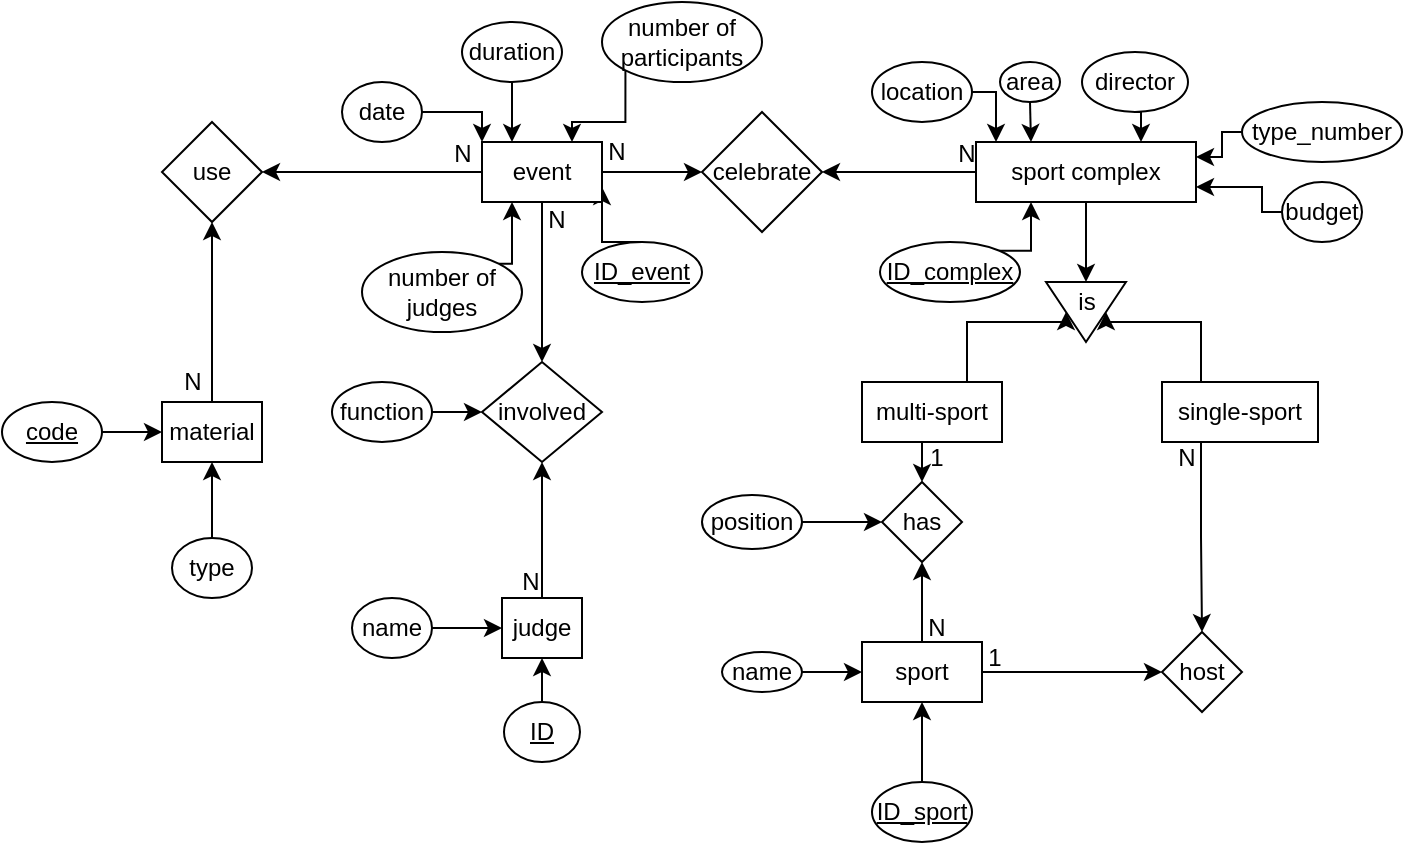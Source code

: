 <mxfile version="20.6.0" type="google"><diagram id="AqusC3welLZg4Q5tl3O2" name="Página-1"><mxGraphModel grid="1" page="1" gridSize="10" guides="1" tooltips="1" connect="1" arrows="1" fold="1" pageScale="1" pageWidth="827" pageHeight="1169" math="0" shadow="0"><root><mxCell id="0"/><mxCell id="1" parent="0"/><mxCell id="d2BZDbzwJvHJlG6_CpYK-12" style="edgeStyle=orthogonalEdgeStyle;rounded=0;orthogonalLoop=1;jettySize=auto;html=1;exitX=0.5;exitY=1;exitDx=0;exitDy=0;entryX=0;entryY=0.5;entryDx=0;entryDy=0;" edge="1" parent="1" source="d2BZDbzwJvHJlG6_CpYK-2" target="d2BZDbzwJvHJlG6_CpYK-3"><mxGeometry relative="1" as="geometry"/></mxCell><mxCell id="d2BZDbzwJvHJlG6_CpYK-2" value="sport complex" style="rounded=0;whiteSpace=wrap;html=1;" vertex="1" parent="1"><mxGeometry x="427" y="130" width="110" height="30" as="geometry"/></mxCell><mxCell id="d2BZDbzwJvHJlG6_CpYK-3" value="" style="triangle;whiteSpace=wrap;html=1;rotation=90;" vertex="1" parent="1"><mxGeometry x="467" y="195" width="30" height="40" as="geometry"/></mxCell><mxCell id="d2BZDbzwJvHJlG6_CpYK-9" style="edgeStyle=orthogonalEdgeStyle;rounded=0;orthogonalLoop=1;jettySize=auto;html=1;exitX=0.75;exitY=0;exitDx=0;exitDy=0;entryX=0.5;entryY=1;entryDx=0;entryDy=0;" edge="1" parent="1" source="d2BZDbzwJvHJlG6_CpYK-4" target="d2BZDbzwJvHJlG6_CpYK-3"><mxGeometry relative="1" as="geometry"><Array as="points"><mxPoint x="423" y="220"/><mxPoint x="472" y="220"/></Array></mxGeometry></mxCell><mxCell id="d2BZDbzwJvHJlG6_CpYK-14" style="edgeStyle=orthogonalEdgeStyle;rounded=0;orthogonalLoop=1;jettySize=auto;html=1;exitX=0.5;exitY=1;exitDx=0;exitDy=0;entryX=0.5;entryY=0;entryDx=0;entryDy=0;" edge="1" parent="1" source="d2BZDbzwJvHJlG6_CpYK-4" target="d2BZDbzwJvHJlG6_CpYK-13"><mxGeometry relative="1" as="geometry"/></mxCell><mxCell id="d2BZDbzwJvHJlG6_CpYK-4" value="multi-sport" style="rounded=0;whiteSpace=wrap;html=1;" vertex="1" parent="1"><mxGeometry x="370" y="250" width="70" height="30" as="geometry"/></mxCell><mxCell id="d2BZDbzwJvHJlG6_CpYK-10" style="edgeStyle=orthogonalEdgeStyle;rounded=0;orthogonalLoop=1;jettySize=auto;html=1;exitX=0.25;exitY=0;exitDx=0;exitDy=0;entryX=0.5;entryY=0;entryDx=0;entryDy=0;" edge="1" parent="1" source="d2BZDbzwJvHJlG6_CpYK-5" target="d2BZDbzwJvHJlG6_CpYK-3"><mxGeometry relative="1" as="geometry"><Array as="points"><mxPoint x="540" y="220"/><mxPoint x="492" y="220"/></Array></mxGeometry></mxCell><mxCell id="d2BZDbzwJvHJlG6_CpYK-87" style="edgeStyle=orthogonalEdgeStyle;rounded=0;orthogonalLoop=1;jettySize=auto;html=1;exitX=0.25;exitY=1;exitDx=0;exitDy=0;entryX=0.5;entryY=0;entryDx=0;entryDy=0;" edge="1" parent="1" source="d2BZDbzwJvHJlG6_CpYK-5" target="d2BZDbzwJvHJlG6_CpYK-85"><mxGeometry relative="1" as="geometry"/></mxCell><mxCell id="d2BZDbzwJvHJlG6_CpYK-5" value="single-sport" style="rounded=0;whiteSpace=wrap;html=1;" vertex="1" parent="1"><mxGeometry x="520" y="250" width="78" height="30" as="geometry"/></mxCell><mxCell id="d2BZDbzwJvHJlG6_CpYK-6" value="is" style="text;html=1;align=center;verticalAlign=middle;resizable=0;points=[];autosize=1;strokeColor=none;fillColor=none;" vertex="1" parent="1"><mxGeometry x="467" y="195" width="30" height="30" as="geometry"/></mxCell><mxCell id="d2BZDbzwJvHJlG6_CpYK-16" style="edgeStyle=orthogonalEdgeStyle;rounded=0;orthogonalLoop=1;jettySize=auto;html=1;exitX=0.5;exitY=0;exitDx=0;exitDy=0;entryX=0.5;entryY=1;entryDx=0;entryDy=0;" edge="1" parent="1" source="d2BZDbzwJvHJlG6_CpYK-15" target="d2BZDbzwJvHJlG6_CpYK-13"><mxGeometry relative="1" as="geometry"/></mxCell><mxCell id="d2BZDbzwJvHJlG6_CpYK-13" value="has" style="rhombus;whiteSpace=wrap;html=1;" vertex="1" parent="1"><mxGeometry x="380" y="300" width="40" height="40" as="geometry"/></mxCell><mxCell id="d2BZDbzwJvHJlG6_CpYK-86" style="edgeStyle=orthogonalEdgeStyle;rounded=0;orthogonalLoop=1;jettySize=auto;html=1;exitX=1;exitY=0.5;exitDx=0;exitDy=0;entryX=0;entryY=0.5;entryDx=0;entryDy=0;" edge="1" parent="1" source="d2BZDbzwJvHJlG6_CpYK-15" target="d2BZDbzwJvHJlG6_CpYK-85"><mxGeometry relative="1" as="geometry"/></mxCell><mxCell id="d2BZDbzwJvHJlG6_CpYK-95" style="edgeStyle=orthogonalEdgeStyle;rounded=0;orthogonalLoop=1;jettySize=auto;html=1;entryX=0.5;entryY=1;entryDx=0;entryDy=0;" edge="1" parent="1" source="d2BZDbzwJvHJlG6_CpYK-94" target="d2BZDbzwJvHJlG6_CpYK-15"><mxGeometry relative="1" as="geometry"/></mxCell><mxCell id="d2BZDbzwJvHJlG6_CpYK-15" value="sport" style="whiteSpace=wrap;html=1;" vertex="1" parent="1"><mxGeometry x="370" y="380" width="60" height="30" as="geometry"/></mxCell><mxCell id="d2BZDbzwJvHJlG6_CpYK-17" value="1" style="text;html=1;align=center;verticalAlign=middle;resizable=0;points=[];autosize=1;strokeColor=none;fillColor=none;" vertex="1" parent="1"><mxGeometry x="392" y="273" width="30" height="30" as="geometry"/></mxCell><mxCell id="d2BZDbzwJvHJlG6_CpYK-18" value="N" style="text;html=1;align=center;verticalAlign=middle;resizable=0;points=[];autosize=1;strokeColor=none;fillColor=none;" vertex="1" parent="1"><mxGeometry x="392" y="358" width="30" height="30" as="geometry"/></mxCell><mxCell id="d2BZDbzwJvHJlG6_CpYK-20" style="edgeStyle=orthogonalEdgeStyle;rounded=0;orthogonalLoop=1;jettySize=auto;html=1;exitX=1;exitY=0.5;exitDx=0;exitDy=0;entryX=0;entryY=0.5;entryDx=0;entryDy=0;" edge="1" parent="1" source="d2BZDbzwJvHJlG6_CpYK-19" target="d2BZDbzwJvHJlG6_CpYK-13"><mxGeometry relative="1" as="geometry"><mxPoint x="341" y="398.5" as="sourcePoint"/><mxPoint x="370" y="399" as="targetPoint"/></mxGeometry></mxCell><mxCell id="d2BZDbzwJvHJlG6_CpYK-19" value="position" style="ellipse;whiteSpace=wrap;html=1;" vertex="1" parent="1"><mxGeometry x="290" y="306.5" width="50" height="27" as="geometry"/></mxCell><mxCell id="d2BZDbzwJvHJlG6_CpYK-22" style="edgeStyle=orthogonalEdgeStyle;rounded=0;orthogonalLoop=1;jettySize=auto;html=1;exitX=1;exitY=0.5;exitDx=0;exitDy=0;entryX=0.091;entryY=0;entryDx=0;entryDy=0;entryPerimeter=0;" edge="1" parent="1" source="d2BZDbzwJvHJlG6_CpYK-21" target="d2BZDbzwJvHJlG6_CpYK-2"><mxGeometry relative="1" as="geometry"/></mxCell><mxCell id="d2BZDbzwJvHJlG6_CpYK-21" value="location" style="ellipse;whiteSpace=wrap;html=1;" vertex="1" parent="1"><mxGeometry x="375" y="90" width="50" height="30" as="geometry"/></mxCell><mxCell id="d2BZDbzwJvHJlG6_CpYK-24" style="edgeStyle=orthogonalEdgeStyle;rounded=0;orthogonalLoop=1;jettySize=auto;html=1;exitX=0.5;exitY=1;exitDx=0;exitDy=0;entryX=0.25;entryY=0;entryDx=0;entryDy=0;" edge="1" parent="1" source="d2BZDbzwJvHJlG6_CpYK-23" target="d2BZDbzwJvHJlG6_CpYK-2"><mxGeometry relative="1" as="geometry"/></mxCell><mxCell id="d2BZDbzwJvHJlG6_CpYK-23" value="area" style="ellipse;whiteSpace=wrap;html=1;" vertex="1" parent="1"><mxGeometry x="439" y="90" width="30" height="20" as="geometry"/></mxCell><mxCell id="d2BZDbzwJvHJlG6_CpYK-26" style="edgeStyle=orthogonalEdgeStyle;rounded=0;orthogonalLoop=1;jettySize=auto;html=1;exitX=0.5;exitY=1;exitDx=0;exitDy=0;entryX=0.75;entryY=0;entryDx=0;entryDy=0;" edge="1" parent="1" source="d2BZDbzwJvHJlG6_CpYK-25" target="d2BZDbzwJvHJlG6_CpYK-2"><mxGeometry relative="1" as="geometry"/></mxCell><mxCell id="d2BZDbzwJvHJlG6_CpYK-25" value="director" style="ellipse;whiteSpace=wrap;html=1;" vertex="1" parent="1"><mxGeometry x="480" y="85" width="53" height="30" as="geometry"/></mxCell><mxCell id="d2BZDbzwJvHJlG6_CpYK-32" style="edgeStyle=orthogonalEdgeStyle;rounded=0;orthogonalLoop=1;jettySize=auto;html=1;exitX=0;exitY=0.5;exitDx=0;exitDy=0;entryX=1;entryY=0.75;entryDx=0;entryDy=0;" edge="1" parent="1" source="d2BZDbzwJvHJlG6_CpYK-27" target="d2BZDbzwJvHJlG6_CpYK-2"><mxGeometry relative="1" as="geometry"><Array as="points"><mxPoint x="570" y="165"/><mxPoint x="570" y="153"/></Array></mxGeometry></mxCell><mxCell id="d2BZDbzwJvHJlG6_CpYK-27" value="budget" style="ellipse;whiteSpace=wrap;html=1;" vertex="1" parent="1"><mxGeometry x="580" y="150" width="40" height="30" as="geometry"/></mxCell><mxCell id="d2BZDbzwJvHJlG6_CpYK-33" style="edgeStyle=orthogonalEdgeStyle;rounded=0;orthogonalLoop=1;jettySize=auto;html=1;exitX=0;exitY=0.5;exitDx=0;exitDy=0;entryX=1;entryY=0.25;entryDx=0;entryDy=0;" edge="1" parent="1" source="d2BZDbzwJvHJlG6_CpYK-28" target="d2BZDbzwJvHJlG6_CpYK-2"><mxGeometry relative="1" as="geometry"><Array as="points"><mxPoint x="550" y="138"/></Array></mxGeometry></mxCell><mxCell id="d2BZDbzwJvHJlG6_CpYK-28" value="type_number" style="ellipse;whiteSpace=wrap;html=1;" vertex="1" parent="1"><mxGeometry x="560" y="110" width="80" height="30" as="geometry"/></mxCell><mxCell id="d2BZDbzwJvHJlG6_CpYK-35" style="edgeStyle=orthogonalEdgeStyle;rounded=0;orthogonalLoop=1;jettySize=auto;html=1;exitX=0;exitY=0.5;exitDx=0;exitDy=0;entryX=1;entryY=0.5;entryDx=0;entryDy=0;" edge="1" parent="1" source="d2BZDbzwJvHJlG6_CpYK-2" target="d2BZDbzwJvHJlG6_CpYK-34"><mxGeometry relative="1" as="geometry"/></mxCell><mxCell id="d2BZDbzwJvHJlG6_CpYK-37" style="edgeStyle=orthogonalEdgeStyle;rounded=0;orthogonalLoop=1;jettySize=auto;html=1;exitX=1;exitY=0.5;exitDx=0;exitDy=0;entryX=0;entryY=0.5;entryDx=0;entryDy=0;" edge="1" parent="1" source="d2BZDbzwJvHJlG6_CpYK-36" target="d2BZDbzwJvHJlG6_CpYK-34"><mxGeometry relative="1" as="geometry"/></mxCell><mxCell id="d2BZDbzwJvHJlG6_CpYK-34" value="celebrate" style="rhombus;whiteSpace=wrap;html=1;" vertex="1" parent="1"><mxGeometry x="290" y="115" width="60" height="60" as="geometry"/></mxCell><mxCell id="d2BZDbzwJvHJlG6_CpYK-39" style="edgeStyle=orthogonalEdgeStyle;rounded=0;orthogonalLoop=1;jettySize=auto;html=1;exitX=1;exitY=0.5;exitDx=0;exitDy=0;entryX=0;entryY=0;entryDx=0;entryDy=0;" edge="1" parent="1" source="d2BZDbzwJvHJlG6_CpYK-38" target="d2BZDbzwJvHJlG6_CpYK-36"><mxGeometry relative="1" as="geometry"/></mxCell><mxCell id="d2BZDbzwJvHJlG6_CpYK-50" style="edgeStyle=orthogonalEdgeStyle;rounded=0;orthogonalLoop=1;jettySize=auto;html=1;exitX=0.5;exitY=1;exitDx=0;exitDy=0;entryX=0.5;entryY=0;entryDx=0;entryDy=0;" edge="1" parent="1" source="d2BZDbzwJvHJlG6_CpYK-36" target="d2BZDbzwJvHJlG6_CpYK-49"><mxGeometry relative="1" as="geometry"/></mxCell><mxCell id="d2BZDbzwJvHJlG6_CpYK-97" style="edgeStyle=orthogonalEdgeStyle;rounded=0;orthogonalLoop=1;jettySize=auto;html=1;exitX=0.5;exitY=0;exitDx=0;exitDy=0;entryX=1;entryY=0.75;entryDx=0;entryDy=0;" edge="1" parent="1" source="d2BZDbzwJvHJlG6_CpYK-96" target="d2BZDbzwJvHJlG6_CpYK-36"><mxGeometry relative="1" as="geometry"/></mxCell><mxCell id="d2BZDbzwJvHJlG6_CpYK-36" value="event" style="whiteSpace=wrap;html=1;" vertex="1" parent="1"><mxGeometry x="180" y="130" width="60" height="30" as="geometry"/></mxCell><mxCell id="d2BZDbzwJvHJlG6_CpYK-38" value="date" style="ellipse;whiteSpace=wrap;html=1;" vertex="1" parent="1"><mxGeometry x="110" y="100" width="40" height="30" as="geometry"/></mxCell><mxCell id="d2BZDbzwJvHJlG6_CpYK-41" style="edgeStyle=orthogonalEdgeStyle;rounded=0;orthogonalLoop=1;jettySize=auto;html=1;exitX=0.5;exitY=1;exitDx=0;exitDy=0;entryX=0.25;entryY=0;entryDx=0;entryDy=0;" edge="1" parent="1" source="d2BZDbzwJvHJlG6_CpYK-40" target="d2BZDbzwJvHJlG6_CpYK-36"><mxGeometry relative="1" as="geometry"/></mxCell><mxCell id="d2BZDbzwJvHJlG6_CpYK-40" value="duration" style="ellipse;whiteSpace=wrap;html=1;" vertex="1" parent="1"><mxGeometry x="170" y="70" width="50" height="30" as="geometry"/></mxCell><mxCell id="d2BZDbzwJvHJlG6_CpYK-45" style="edgeStyle=orthogonalEdgeStyle;rounded=0;orthogonalLoop=1;jettySize=auto;html=1;exitX=0;exitY=1;exitDx=0;exitDy=0;entryX=0.75;entryY=0;entryDx=0;entryDy=0;" edge="1" parent="1" source="d2BZDbzwJvHJlG6_CpYK-42" target="d2BZDbzwJvHJlG6_CpYK-36"><mxGeometry relative="1" as="geometry"/></mxCell><mxCell id="d2BZDbzwJvHJlG6_CpYK-42" value="number of participants" style="ellipse;whiteSpace=wrap;html=1;" vertex="1" parent="1"><mxGeometry x="240" y="60" width="80" height="40" as="geometry"/></mxCell><mxCell id="d2BZDbzwJvHJlG6_CpYK-47" style="edgeStyle=orthogonalEdgeStyle;rounded=0;orthogonalLoop=1;jettySize=auto;html=1;exitX=1;exitY=0;exitDx=0;exitDy=0;entryX=0.25;entryY=1;entryDx=0;entryDy=0;" edge="1" parent="1" source="d2BZDbzwJvHJlG6_CpYK-46" target="d2BZDbzwJvHJlG6_CpYK-36"><mxGeometry relative="1" as="geometry"/></mxCell><mxCell id="d2BZDbzwJvHJlG6_CpYK-46" value="number of judges" style="ellipse;whiteSpace=wrap;html=1;" vertex="1" parent="1"><mxGeometry x="120" y="185" width="80" height="40" as="geometry"/></mxCell><mxCell id="d2BZDbzwJvHJlG6_CpYK-52" style="edgeStyle=orthogonalEdgeStyle;rounded=0;orthogonalLoop=1;jettySize=auto;html=1;exitX=0.5;exitY=0;exitDx=0;exitDy=0;entryX=0.5;entryY=1;entryDx=0;entryDy=0;" edge="1" parent="1" source="d2BZDbzwJvHJlG6_CpYK-51" target="d2BZDbzwJvHJlG6_CpYK-49"><mxGeometry relative="1" as="geometry"/></mxCell><mxCell id="d2BZDbzwJvHJlG6_CpYK-49" value="involved" style="rhombus;whiteSpace=wrap;html=1;" vertex="1" parent="1"><mxGeometry x="180" y="240" width="60" height="50" as="geometry"/></mxCell><mxCell id="d2BZDbzwJvHJlG6_CpYK-51" value="judge" style="rounded=0;whiteSpace=wrap;html=1;" vertex="1" parent="1"><mxGeometry x="190" y="358" width="40" height="30" as="geometry"/></mxCell><mxCell id="d2BZDbzwJvHJlG6_CpYK-53" value="N" style="text;html=1;align=center;verticalAlign=middle;resizable=0;points=[];autosize=1;strokeColor=none;fillColor=none;" vertex="1" parent="1"><mxGeometry x="189" y="334.5" width="30" height="30" as="geometry"/></mxCell><mxCell id="d2BZDbzwJvHJlG6_CpYK-54" value="N" style="text;html=1;align=center;verticalAlign=middle;resizable=0;points=[];autosize=1;strokeColor=none;fillColor=none;" vertex="1" parent="1"><mxGeometry x="202" y="154" width="30" height="30" as="geometry"/></mxCell><mxCell id="d2BZDbzwJvHJlG6_CpYK-55" value="N" style="text;html=1;align=center;verticalAlign=middle;resizable=0;points=[];autosize=1;strokeColor=none;fillColor=none;" vertex="1" parent="1"><mxGeometry x="232" y="120" width="30" height="30" as="geometry"/></mxCell><mxCell id="d2BZDbzwJvHJlG6_CpYK-56" value="N" style="text;html=1;align=center;verticalAlign=middle;resizable=0;points=[];autosize=1;strokeColor=none;fillColor=none;" vertex="1" parent="1"><mxGeometry x="407" y="121" width="30" height="30" as="geometry"/></mxCell><mxCell id="d2BZDbzwJvHJlG6_CpYK-68" style="edgeStyle=orthogonalEdgeStyle;rounded=0;orthogonalLoop=1;jettySize=auto;html=1;exitX=1;exitY=0.5;exitDx=0;exitDy=0;entryX=0;entryY=0.5;entryDx=0;entryDy=0;" edge="1" parent="1" source="d2BZDbzwJvHJlG6_CpYK-67" target="d2BZDbzwJvHJlG6_CpYK-49"><mxGeometry relative="1" as="geometry"/></mxCell><mxCell id="d2BZDbzwJvHJlG6_CpYK-67" value="function" style="ellipse;whiteSpace=wrap;html=1;" vertex="1" parent="1"><mxGeometry x="105" y="250" width="50" height="30" as="geometry"/></mxCell><mxCell id="d2BZDbzwJvHJlG6_CpYK-72" style="edgeStyle=orthogonalEdgeStyle;rounded=0;orthogonalLoop=1;jettySize=auto;html=1;exitX=0;exitY=0.5;exitDx=0;exitDy=0;entryX=1;entryY=0.5;entryDx=0;entryDy=0;" edge="1" parent="1" source="d2BZDbzwJvHJlG6_CpYK-36" target="d2BZDbzwJvHJlG6_CpYK-69"><mxGeometry relative="1" as="geometry"/></mxCell><mxCell id="d2BZDbzwJvHJlG6_CpYK-74" style="edgeStyle=orthogonalEdgeStyle;rounded=0;orthogonalLoop=1;jettySize=auto;html=1;exitX=0.5;exitY=0;exitDx=0;exitDy=0;entryX=0.5;entryY=1;entryDx=0;entryDy=0;" edge="1" parent="1" source="d2BZDbzwJvHJlG6_CpYK-73" target="d2BZDbzwJvHJlG6_CpYK-69"><mxGeometry relative="1" as="geometry"/></mxCell><mxCell id="d2BZDbzwJvHJlG6_CpYK-69" value="use" style="rhombus;whiteSpace=wrap;html=1;" vertex="1" parent="1"><mxGeometry x="20" y="120" width="50" height="50" as="geometry"/></mxCell><mxCell id="d2BZDbzwJvHJlG6_CpYK-73" value="material" style="rounded=0;whiteSpace=wrap;html=1;" vertex="1" parent="1"><mxGeometry x="20" y="260" width="50" height="30" as="geometry"/></mxCell><mxCell id="d2BZDbzwJvHJlG6_CpYK-76" style="edgeStyle=orthogonalEdgeStyle;rounded=0;orthogonalLoop=1;jettySize=auto;html=1;exitX=1;exitY=0.5;exitDx=0;exitDy=0;entryX=0;entryY=0.5;entryDx=0;entryDy=0;" edge="1" parent="1" source="d2BZDbzwJvHJlG6_CpYK-75" target="d2BZDbzwJvHJlG6_CpYK-73"><mxGeometry relative="1" as="geometry"/></mxCell><mxCell id="d2BZDbzwJvHJlG6_CpYK-75" value="&lt;u&gt;code&lt;/u&gt;" style="ellipse;whiteSpace=wrap;html=1;" vertex="1" parent="1"><mxGeometry x="-60" y="260" width="50" height="30" as="geometry"/></mxCell><mxCell id="d2BZDbzwJvHJlG6_CpYK-78" style="edgeStyle=orthogonalEdgeStyle;rounded=0;orthogonalLoop=1;jettySize=auto;html=1;exitX=0.5;exitY=0;exitDx=0;exitDy=0;entryX=0.5;entryY=1;entryDx=0;entryDy=0;" edge="1" parent="1" source="d2BZDbzwJvHJlG6_CpYK-77" target="d2BZDbzwJvHJlG6_CpYK-73"><mxGeometry relative="1" as="geometry"/></mxCell><mxCell id="d2BZDbzwJvHJlG6_CpYK-77" value="type" style="ellipse;whiteSpace=wrap;html=1;" vertex="1" parent="1"><mxGeometry x="25" y="328" width="40" height="30" as="geometry"/></mxCell><mxCell id="d2BZDbzwJvHJlG6_CpYK-80" style="edgeStyle=orthogonalEdgeStyle;rounded=0;orthogonalLoop=1;jettySize=auto;html=1;exitX=1;exitY=0.5;exitDx=0;exitDy=0;entryX=0;entryY=0.5;entryDx=0;entryDy=0;" edge="1" parent="1" source="d2BZDbzwJvHJlG6_CpYK-79" target="d2BZDbzwJvHJlG6_CpYK-51"><mxGeometry relative="1" as="geometry"/></mxCell><mxCell id="d2BZDbzwJvHJlG6_CpYK-79" value="name" style="ellipse;whiteSpace=wrap;html=1;" vertex="1" parent="1"><mxGeometry x="115" y="358" width="40" height="30" as="geometry"/></mxCell><mxCell id="d2BZDbzwJvHJlG6_CpYK-82" style="edgeStyle=orthogonalEdgeStyle;rounded=0;orthogonalLoop=1;jettySize=auto;html=1;exitX=0.5;exitY=0;exitDx=0;exitDy=0;entryX=0.5;entryY=1;entryDx=0;entryDy=0;" edge="1" parent="1" source="d2BZDbzwJvHJlG6_CpYK-81" target="d2BZDbzwJvHJlG6_CpYK-51"><mxGeometry relative="1" as="geometry"/></mxCell><mxCell id="d2BZDbzwJvHJlG6_CpYK-81" value="&lt;u&gt;ID&lt;/u&gt;" style="ellipse;whiteSpace=wrap;html=1;" vertex="1" parent="1"><mxGeometry x="191" y="410" width="38" height="30" as="geometry"/></mxCell><mxCell id="d2BZDbzwJvHJlG6_CpYK-83" value="N" style="text;html=1;align=center;verticalAlign=middle;resizable=0;points=[];autosize=1;strokeColor=none;fillColor=none;" vertex="1" parent="1"><mxGeometry x="155" y="121" width="30" height="30" as="geometry"/></mxCell><mxCell id="d2BZDbzwJvHJlG6_CpYK-84" value="N" style="text;html=1;align=center;verticalAlign=middle;resizable=0;points=[];autosize=1;strokeColor=none;fillColor=none;" vertex="1" parent="1"><mxGeometry x="20" y="235" width="30" height="30" as="geometry"/></mxCell><mxCell id="d2BZDbzwJvHJlG6_CpYK-85" value="host" style="rhombus;whiteSpace=wrap;html=1;" vertex="1" parent="1"><mxGeometry x="520" y="375" width="40" height="40" as="geometry"/></mxCell><mxCell id="d2BZDbzwJvHJlG6_CpYK-88" value="1" style="text;html=1;align=center;verticalAlign=middle;resizable=0;points=[];autosize=1;strokeColor=none;fillColor=none;" vertex="1" parent="1"><mxGeometry x="421" y="373" width="30" height="30" as="geometry"/></mxCell><mxCell id="d2BZDbzwJvHJlG6_CpYK-89" value="N" style="text;html=1;align=center;verticalAlign=middle;resizable=0;points=[];autosize=1;strokeColor=none;fillColor=none;" vertex="1" parent="1"><mxGeometry x="517" y="273" width="30" height="30" as="geometry"/></mxCell><mxCell id="d2BZDbzwJvHJlG6_CpYK-92" style="edgeStyle=orthogonalEdgeStyle;rounded=0;orthogonalLoop=1;jettySize=auto;html=1;exitX=1;exitY=0.5;exitDx=0;exitDy=0;entryX=0;entryY=0.5;entryDx=0;entryDy=0;" edge="1" parent="1" source="d2BZDbzwJvHJlG6_CpYK-91" target="d2BZDbzwJvHJlG6_CpYK-15"><mxGeometry relative="1" as="geometry"/></mxCell><mxCell id="d2BZDbzwJvHJlG6_CpYK-91" value="name" style="ellipse;whiteSpace=wrap;html=1;" vertex="1" parent="1"><mxGeometry x="300" y="385" width="40" height="20" as="geometry"/></mxCell><mxCell id="d2BZDbzwJvHJlG6_CpYK-94" value="&lt;u&gt;ID_sport&lt;/u&gt;" style="ellipse;whiteSpace=wrap;html=1;" vertex="1" parent="1"><mxGeometry x="375" y="450" width="50" height="30" as="geometry"/></mxCell><mxCell id="d2BZDbzwJvHJlG6_CpYK-96" value="&lt;u&gt;ID_event&lt;/u&gt;" style="ellipse;whiteSpace=wrap;html=1;" vertex="1" parent="1"><mxGeometry x="230" y="180" width="60" height="30" as="geometry"/></mxCell><mxCell id="d2BZDbzwJvHJlG6_CpYK-100" style="edgeStyle=orthogonalEdgeStyle;rounded=0;orthogonalLoop=1;jettySize=auto;html=1;exitX=1;exitY=0;exitDx=0;exitDy=0;entryX=0.25;entryY=1;entryDx=0;entryDy=0;" edge="1" parent="1" source="d2BZDbzwJvHJlG6_CpYK-98" target="d2BZDbzwJvHJlG6_CpYK-2"><mxGeometry relative="1" as="geometry"/></mxCell><mxCell id="d2BZDbzwJvHJlG6_CpYK-98" value="&lt;u&gt;ID_complex&lt;/u&gt;" style="ellipse;whiteSpace=wrap;html=1;" vertex="1" parent="1"><mxGeometry x="379" y="180" width="70" height="30" as="geometry"/></mxCell></root></mxGraphModel></diagram></mxfile>
